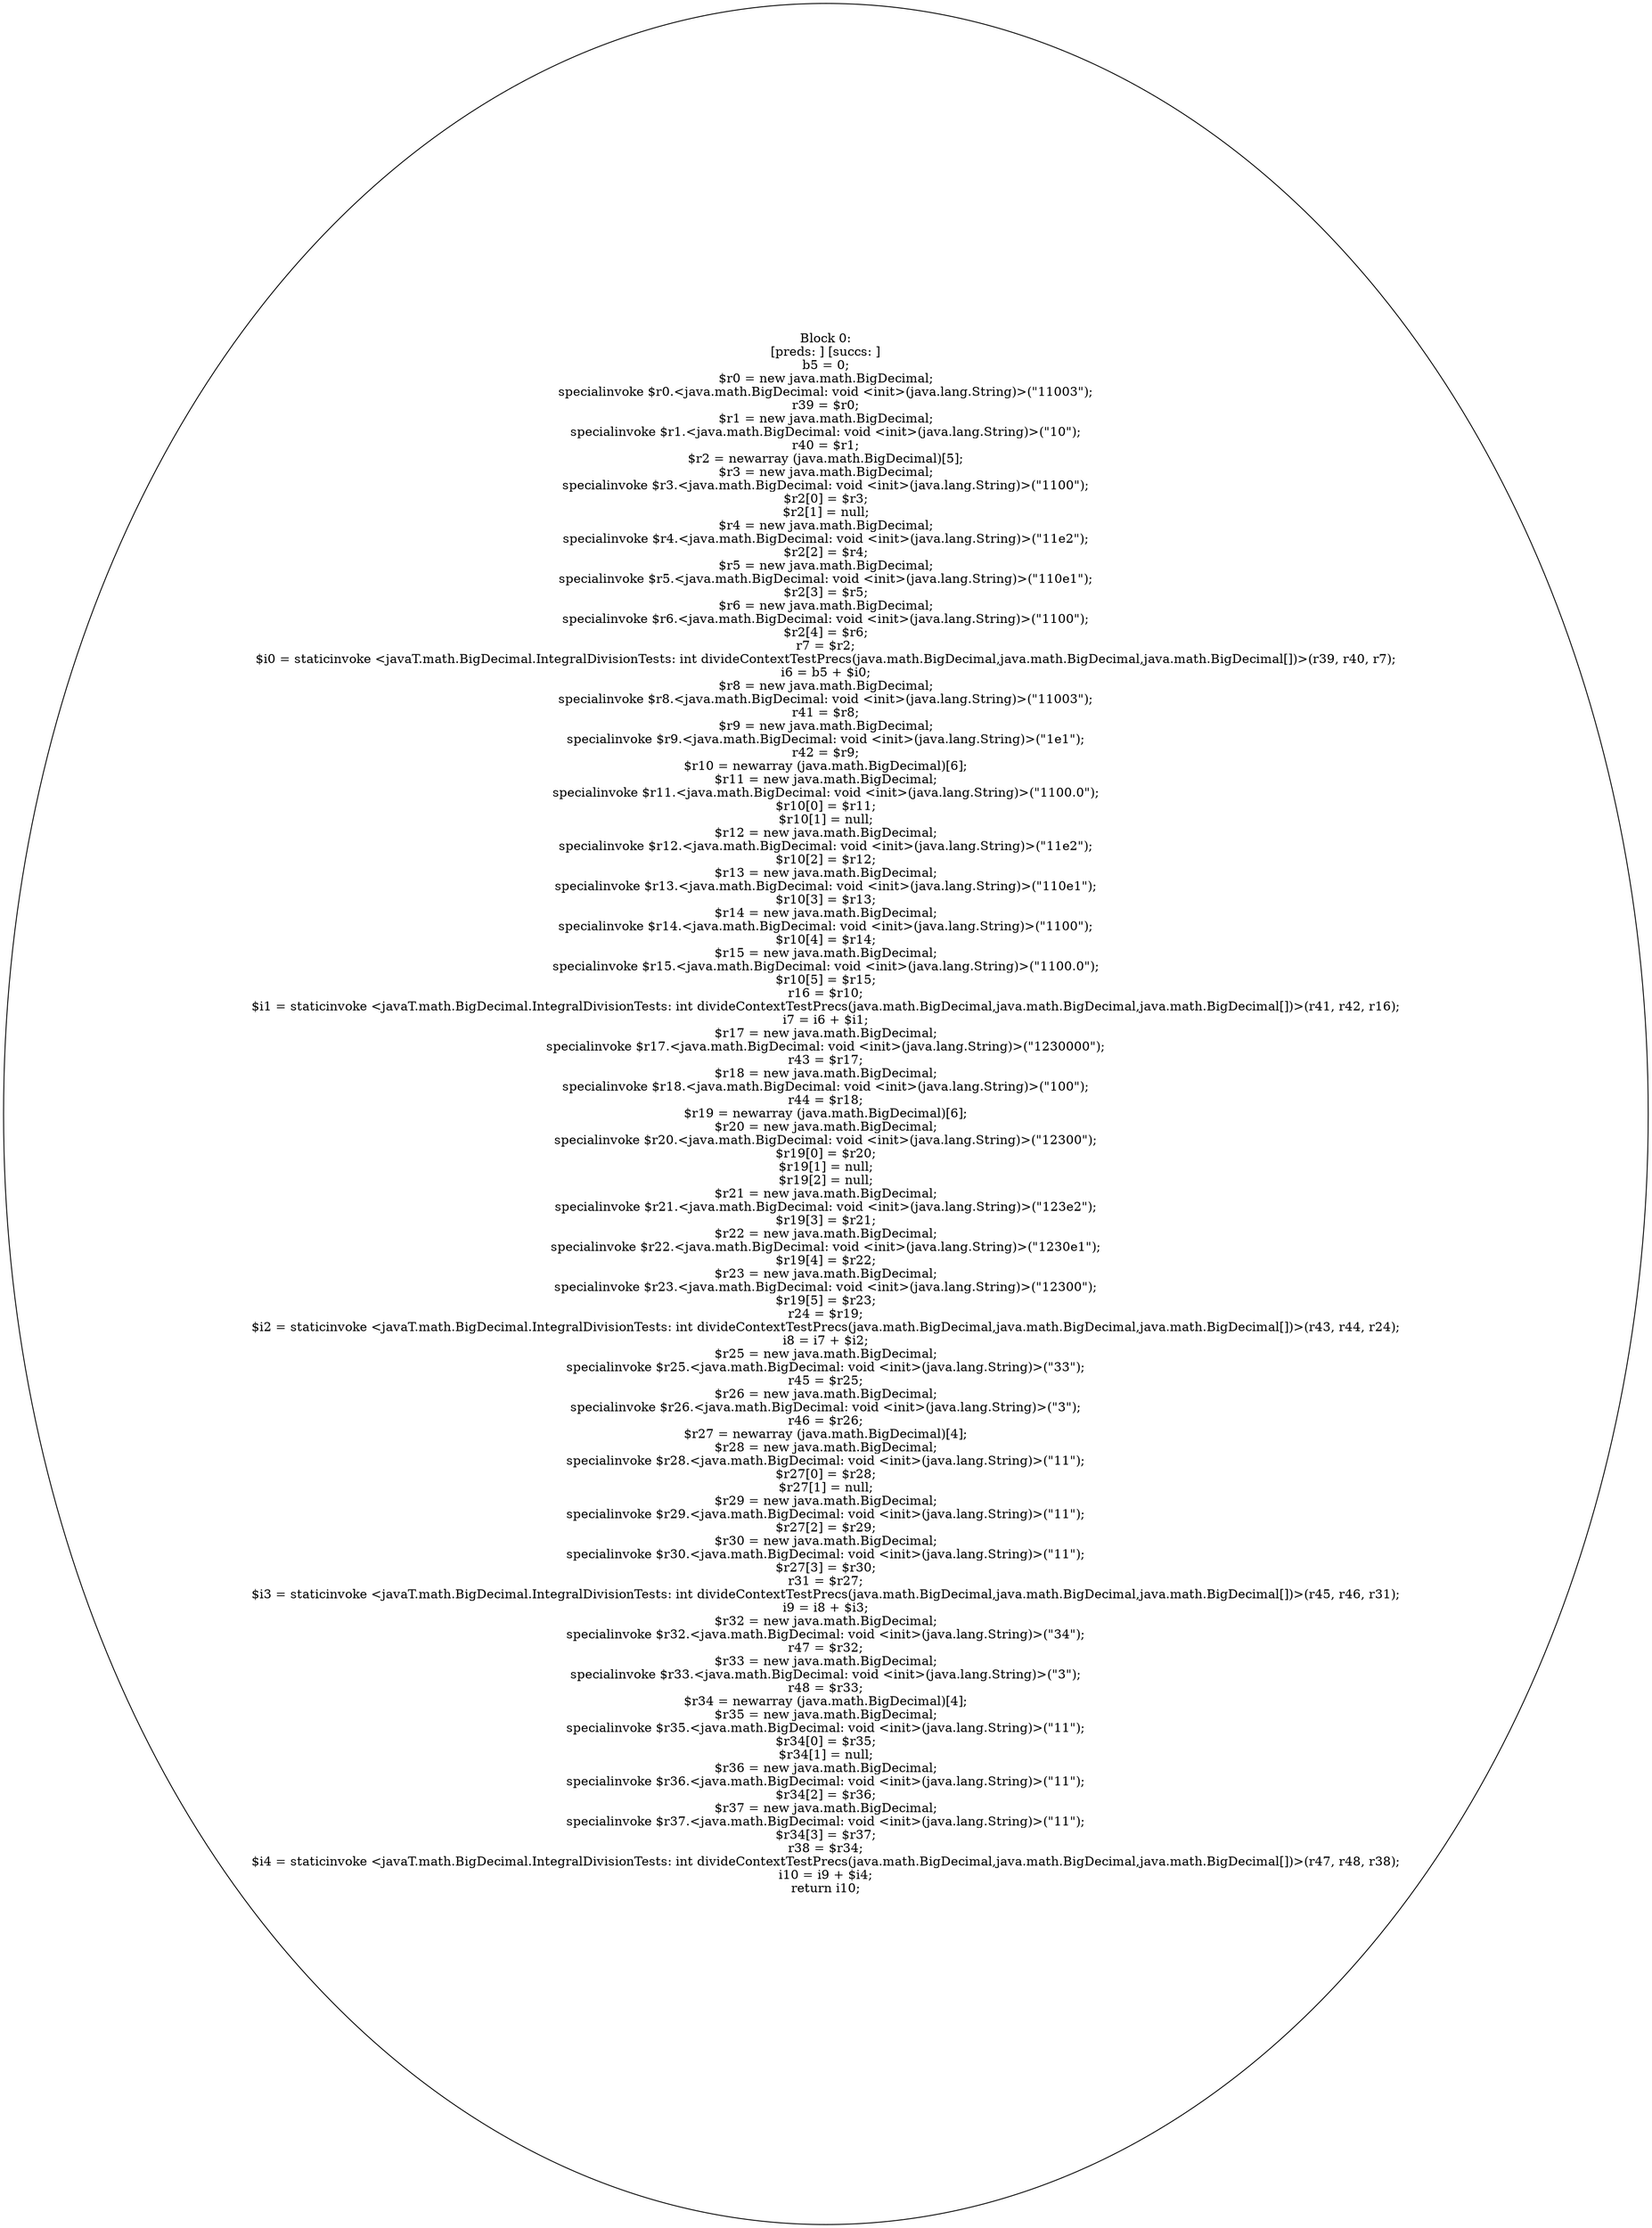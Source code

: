digraph "unitGraph" {
    "Block 0:
[preds: ] [succs: ]
b5 = 0;
$r0 = new java.math.BigDecimal;
specialinvoke $r0.<java.math.BigDecimal: void <init>(java.lang.String)>(\"11003\");
r39 = $r0;
$r1 = new java.math.BigDecimal;
specialinvoke $r1.<java.math.BigDecimal: void <init>(java.lang.String)>(\"10\");
r40 = $r1;
$r2 = newarray (java.math.BigDecimal)[5];
$r3 = new java.math.BigDecimal;
specialinvoke $r3.<java.math.BigDecimal: void <init>(java.lang.String)>(\"1100\");
$r2[0] = $r3;
$r2[1] = null;
$r4 = new java.math.BigDecimal;
specialinvoke $r4.<java.math.BigDecimal: void <init>(java.lang.String)>(\"11e2\");
$r2[2] = $r4;
$r5 = new java.math.BigDecimal;
specialinvoke $r5.<java.math.BigDecimal: void <init>(java.lang.String)>(\"110e1\");
$r2[3] = $r5;
$r6 = new java.math.BigDecimal;
specialinvoke $r6.<java.math.BigDecimal: void <init>(java.lang.String)>(\"1100\");
$r2[4] = $r6;
r7 = $r2;
$i0 = staticinvoke <javaT.math.BigDecimal.IntegralDivisionTests: int divideContextTestPrecs(java.math.BigDecimal,java.math.BigDecimal,java.math.BigDecimal[])>(r39, r40, r7);
i6 = b5 + $i0;
$r8 = new java.math.BigDecimal;
specialinvoke $r8.<java.math.BigDecimal: void <init>(java.lang.String)>(\"11003\");
r41 = $r8;
$r9 = new java.math.BigDecimal;
specialinvoke $r9.<java.math.BigDecimal: void <init>(java.lang.String)>(\"1e1\");
r42 = $r9;
$r10 = newarray (java.math.BigDecimal)[6];
$r11 = new java.math.BigDecimal;
specialinvoke $r11.<java.math.BigDecimal: void <init>(java.lang.String)>(\"1100.0\");
$r10[0] = $r11;
$r10[1] = null;
$r12 = new java.math.BigDecimal;
specialinvoke $r12.<java.math.BigDecimal: void <init>(java.lang.String)>(\"11e2\");
$r10[2] = $r12;
$r13 = new java.math.BigDecimal;
specialinvoke $r13.<java.math.BigDecimal: void <init>(java.lang.String)>(\"110e1\");
$r10[3] = $r13;
$r14 = new java.math.BigDecimal;
specialinvoke $r14.<java.math.BigDecimal: void <init>(java.lang.String)>(\"1100\");
$r10[4] = $r14;
$r15 = new java.math.BigDecimal;
specialinvoke $r15.<java.math.BigDecimal: void <init>(java.lang.String)>(\"1100.0\");
$r10[5] = $r15;
r16 = $r10;
$i1 = staticinvoke <javaT.math.BigDecimal.IntegralDivisionTests: int divideContextTestPrecs(java.math.BigDecimal,java.math.BigDecimal,java.math.BigDecimal[])>(r41, r42, r16);
i7 = i6 + $i1;
$r17 = new java.math.BigDecimal;
specialinvoke $r17.<java.math.BigDecimal: void <init>(java.lang.String)>(\"1230000\");
r43 = $r17;
$r18 = new java.math.BigDecimal;
specialinvoke $r18.<java.math.BigDecimal: void <init>(java.lang.String)>(\"100\");
r44 = $r18;
$r19 = newarray (java.math.BigDecimal)[6];
$r20 = new java.math.BigDecimal;
specialinvoke $r20.<java.math.BigDecimal: void <init>(java.lang.String)>(\"12300\");
$r19[0] = $r20;
$r19[1] = null;
$r19[2] = null;
$r21 = new java.math.BigDecimal;
specialinvoke $r21.<java.math.BigDecimal: void <init>(java.lang.String)>(\"123e2\");
$r19[3] = $r21;
$r22 = new java.math.BigDecimal;
specialinvoke $r22.<java.math.BigDecimal: void <init>(java.lang.String)>(\"1230e1\");
$r19[4] = $r22;
$r23 = new java.math.BigDecimal;
specialinvoke $r23.<java.math.BigDecimal: void <init>(java.lang.String)>(\"12300\");
$r19[5] = $r23;
r24 = $r19;
$i2 = staticinvoke <javaT.math.BigDecimal.IntegralDivisionTests: int divideContextTestPrecs(java.math.BigDecimal,java.math.BigDecimal,java.math.BigDecimal[])>(r43, r44, r24);
i8 = i7 + $i2;
$r25 = new java.math.BigDecimal;
specialinvoke $r25.<java.math.BigDecimal: void <init>(java.lang.String)>(\"33\");
r45 = $r25;
$r26 = new java.math.BigDecimal;
specialinvoke $r26.<java.math.BigDecimal: void <init>(java.lang.String)>(\"3\");
r46 = $r26;
$r27 = newarray (java.math.BigDecimal)[4];
$r28 = new java.math.BigDecimal;
specialinvoke $r28.<java.math.BigDecimal: void <init>(java.lang.String)>(\"11\");
$r27[0] = $r28;
$r27[1] = null;
$r29 = new java.math.BigDecimal;
specialinvoke $r29.<java.math.BigDecimal: void <init>(java.lang.String)>(\"11\");
$r27[2] = $r29;
$r30 = new java.math.BigDecimal;
specialinvoke $r30.<java.math.BigDecimal: void <init>(java.lang.String)>(\"11\");
$r27[3] = $r30;
r31 = $r27;
$i3 = staticinvoke <javaT.math.BigDecimal.IntegralDivisionTests: int divideContextTestPrecs(java.math.BigDecimal,java.math.BigDecimal,java.math.BigDecimal[])>(r45, r46, r31);
i9 = i8 + $i3;
$r32 = new java.math.BigDecimal;
specialinvoke $r32.<java.math.BigDecimal: void <init>(java.lang.String)>(\"34\");
r47 = $r32;
$r33 = new java.math.BigDecimal;
specialinvoke $r33.<java.math.BigDecimal: void <init>(java.lang.String)>(\"3\");
r48 = $r33;
$r34 = newarray (java.math.BigDecimal)[4];
$r35 = new java.math.BigDecimal;
specialinvoke $r35.<java.math.BigDecimal: void <init>(java.lang.String)>(\"11\");
$r34[0] = $r35;
$r34[1] = null;
$r36 = new java.math.BigDecimal;
specialinvoke $r36.<java.math.BigDecimal: void <init>(java.lang.String)>(\"11\");
$r34[2] = $r36;
$r37 = new java.math.BigDecimal;
specialinvoke $r37.<java.math.BigDecimal: void <init>(java.lang.String)>(\"11\");
$r34[3] = $r37;
r38 = $r34;
$i4 = staticinvoke <javaT.math.BigDecimal.IntegralDivisionTests: int divideContextTestPrecs(java.math.BigDecimal,java.math.BigDecimal,java.math.BigDecimal[])>(r47, r48, r38);
i10 = i9 + $i4;
return i10;
"
}
